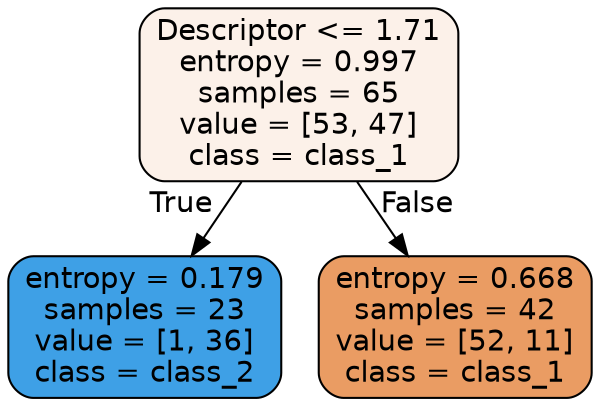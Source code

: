 digraph Tree {
node [shape=box, style="filled, rounded", color="black", fontname="helvetica"] ;
edge [fontname="helvetica"] ;
0 [label="Descriptor <= 1.71\nentropy = 0.997\nsamples = 65\nvalue = [53, 47]\nclass = class_1", fillcolor="#fcf1e9"] ;
1 [label="entropy = 0.179\nsamples = 23\nvalue = [1, 36]\nclass = class_2", fillcolor="#3ea0e6"] ;
0 -> 1 [labeldistance=2.5, labelangle=45, headlabel="True"] ;
2 [label="entropy = 0.668\nsamples = 42\nvalue = [52, 11]\nclass = class_1", fillcolor="#ea9c63"] ;
0 -> 2 [labeldistance=2.5, labelangle=-45, headlabel="False"] ;
}